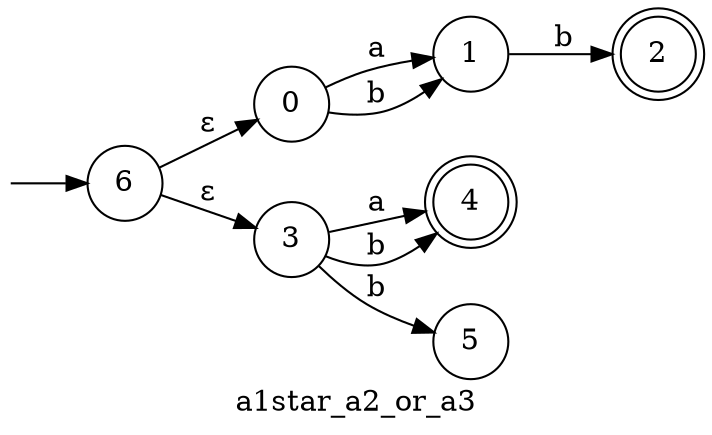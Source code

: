 digraph finite_state_machine {
  rankdir=LR;  
  size="8,5"  label="a1star_a2_or_a3"  node [shape = doublecircle]; "2" "4";
  node [shape = circle];
  __I__ [label="", style=invis, width=0]
  __I__ -> "6"
  "6" -> "0" [label = ε];
  "6" -> "3" [label = ε];
  "0" -> "1" [label = a];
  "0" -> "1" [label = b];
  "1" -> "2" [label = b];
  "3" -> "4" [label = a];
  "3" -> "4" [label = b];
  "3" -> "5" [label = b];
}
